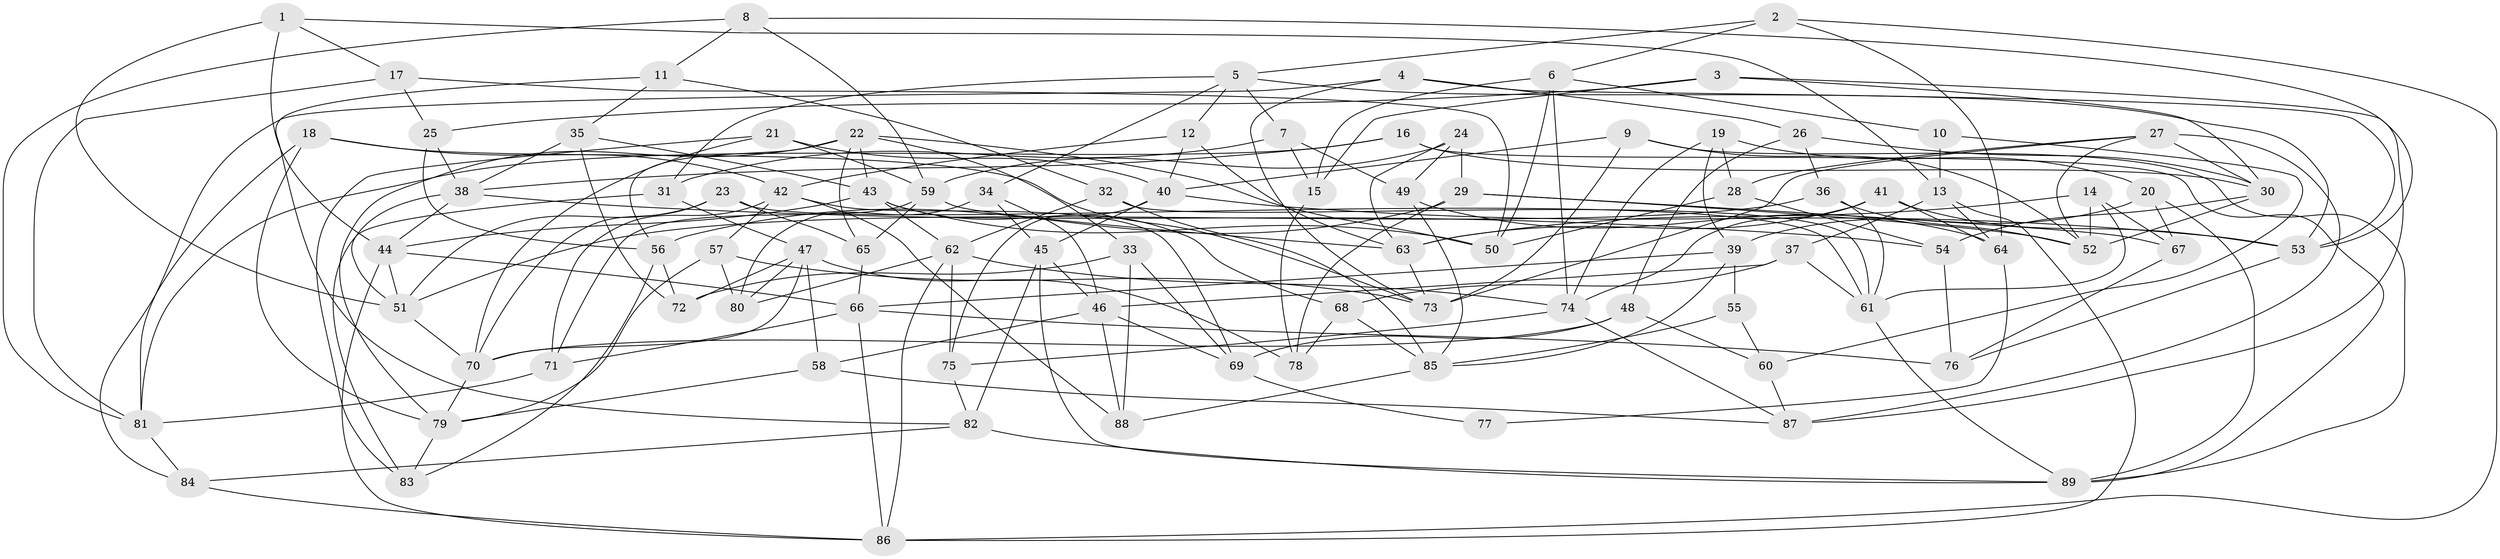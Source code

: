 // original degree distribution, {4: 1.0}
// Generated by graph-tools (version 1.1) at 2025/38/03/04/25 23:38:14]
// undirected, 89 vertices, 208 edges
graph export_dot {
  node [color=gray90,style=filled];
  1;
  2;
  3;
  4;
  5;
  6;
  7;
  8;
  9;
  10;
  11;
  12;
  13;
  14;
  15;
  16;
  17;
  18;
  19;
  20;
  21;
  22;
  23;
  24;
  25;
  26;
  27;
  28;
  29;
  30;
  31;
  32;
  33;
  34;
  35;
  36;
  37;
  38;
  39;
  40;
  41;
  42;
  43;
  44;
  45;
  46;
  47;
  48;
  49;
  50;
  51;
  52;
  53;
  54;
  55;
  56;
  57;
  58;
  59;
  60;
  61;
  62;
  63;
  64;
  65;
  66;
  67;
  68;
  69;
  70;
  71;
  72;
  73;
  74;
  75;
  76;
  77;
  78;
  79;
  80;
  81;
  82;
  83;
  84;
  85;
  86;
  87;
  88;
  89;
  1 -- 13 [weight=1.0];
  1 -- 17 [weight=1.0];
  1 -- 44 [weight=1.0];
  1 -- 51 [weight=1.0];
  2 -- 5 [weight=1.0];
  2 -- 6 [weight=1.0];
  2 -- 64 [weight=1.0];
  2 -- 86 [weight=1.0];
  3 -- 15 [weight=1.0];
  3 -- 25 [weight=1.0];
  3 -- 30 [weight=1.0];
  3 -- 87 [weight=1.0];
  4 -- 26 [weight=1.0];
  4 -- 53 [weight=1.0];
  4 -- 73 [weight=1.0];
  4 -- 81 [weight=1.0];
  5 -- 7 [weight=1.0];
  5 -- 12 [weight=1.0];
  5 -- 31 [weight=1.0];
  5 -- 34 [weight=1.0];
  5 -- 53 [weight=1.0];
  6 -- 10 [weight=1.0];
  6 -- 15 [weight=1.0];
  6 -- 50 [weight=2.0];
  6 -- 74 [weight=1.0];
  7 -- 15 [weight=1.0];
  7 -- 31 [weight=1.0];
  7 -- 49 [weight=1.0];
  8 -- 11 [weight=1.0];
  8 -- 53 [weight=1.0];
  8 -- 59 [weight=1.0];
  8 -- 81 [weight=1.0];
  9 -- 40 [weight=1.0];
  9 -- 52 [weight=1.0];
  9 -- 73 [weight=1.0];
  9 -- 89 [weight=1.0];
  10 -- 13 [weight=2.0];
  10 -- 60 [weight=1.0];
  11 -- 32 [weight=1.0];
  11 -- 35 [weight=1.0];
  11 -- 82 [weight=1.0];
  12 -- 40 [weight=1.0];
  12 -- 42 [weight=1.0];
  12 -- 63 [weight=1.0];
  13 -- 37 [weight=1.0];
  13 -- 64 [weight=1.0];
  13 -- 86 [weight=1.0];
  14 -- 52 [weight=1.0];
  14 -- 61 [weight=1.0];
  14 -- 63 [weight=1.0];
  14 -- 67 [weight=1.0];
  15 -- 78 [weight=1.0];
  16 -- 30 [weight=1.0];
  16 -- 38 [weight=1.0];
  16 -- 81 [weight=1.0];
  16 -- 89 [weight=1.0];
  17 -- 25 [weight=1.0];
  17 -- 50 [weight=1.0];
  17 -- 81 [weight=1.0];
  18 -- 42 [weight=1.0];
  18 -- 73 [weight=1.0];
  18 -- 79 [weight=1.0];
  18 -- 84 [weight=1.0];
  19 -- 20 [weight=1.0];
  19 -- 28 [weight=1.0];
  19 -- 39 [weight=1.0];
  19 -- 74 [weight=1.0];
  20 -- 39 [weight=1.0];
  20 -- 67 [weight=1.0];
  20 -- 89 [weight=1.0];
  21 -- 40 [weight=1.0];
  21 -- 59 [weight=1.0];
  21 -- 70 [weight=1.0];
  21 -- 83 [weight=1.0];
  22 -- 33 [weight=1.0];
  22 -- 43 [weight=1.0];
  22 -- 50 [weight=1.0];
  22 -- 56 [weight=1.0];
  22 -- 65 [weight=1.0];
  22 -- 79 [weight=1.0];
  23 -- 51 [weight=1.0];
  23 -- 61 [weight=1.0];
  23 -- 65 [weight=1.0];
  23 -- 70 [weight=1.0];
  24 -- 29 [weight=1.0];
  24 -- 49 [weight=1.0];
  24 -- 59 [weight=1.0];
  24 -- 63 [weight=1.0];
  25 -- 38 [weight=1.0];
  25 -- 56 [weight=1.0];
  26 -- 30 [weight=1.0];
  26 -- 36 [weight=1.0];
  26 -- 48 [weight=1.0];
  27 -- 28 [weight=1.0];
  27 -- 30 [weight=1.0];
  27 -- 52 [weight=1.0];
  27 -- 73 [weight=1.0];
  27 -- 87 [weight=2.0];
  28 -- 50 [weight=1.0];
  28 -- 54 [weight=1.0];
  29 -- 52 [weight=1.0];
  29 -- 56 [weight=2.0];
  29 -- 67 [weight=1.0];
  29 -- 78 [weight=1.0];
  30 -- 52 [weight=1.0];
  30 -- 54 [weight=1.0];
  31 -- 47 [weight=1.0];
  31 -- 83 [weight=1.0];
  32 -- 61 [weight=1.0];
  32 -- 62 [weight=1.0];
  32 -- 85 [weight=1.0];
  33 -- 69 [weight=1.0];
  33 -- 72 [weight=1.0];
  33 -- 88 [weight=1.0];
  34 -- 45 [weight=1.0];
  34 -- 46 [weight=1.0];
  34 -- 80 [weight=1.0];
  35 -- 38 [weight=1.0];
  35 -- 43 [weight=1.0];
  35 -- 72 [weight=1.0];
  36 -- 51 [weight=1.0];
  36 -- 52 [weight=1.0];
  36 -- 61 [weight=1.0];
  37 -- 46 [weight=1.0];
  37 -- 61 [weight=1.0];
  37 -- 68 [weight=1.0];
  38 -- 44 [weight=1.0];
  38 -- 51 [weight=1.0];
  38 -- 54 [weight=1.0];
  39 -- 55 [weight=2.0];
  39 -- 66 [weight=1.0];
  39 -- 85 [weight=1.0];
  40 -- 45 [weight=1.0];
  40 -- 53 [weight=1.0];
  40 -- 75 [weight=1.0];
  41 -- 53 [weight=1.0];
  41 -- 63 [weight=1.0];
  41 -- 64 [weight=1.0];
  41 -- 74 [weight=1.0];
  42 -- 57 [weight=1.0];
  42 -- 69 [weight=1.0];
  42 -- 71 [weight=1.0];
  42 -- 88 [weight=1.0];
  43 -- 44 [weight=1.0];
  43 -- 50 [weight=1.0];
  43 -- 62 [weight=1.0];
  43 -- 68 [weight=1.0];
  44 -- 51 [weight=1.0];
  44 -- 66 [weight=1.0];
  44 -- 86 [weight=1.0];
  45 -- 46 [weight=1.0];
  45 -- 82 [weight=2.0];
  45 -- 89 [weight=1.0];
  46 -- 58 [weight=1.0];
  46 -- 69 [weight=1.0];
  46 -- 88 [weight=1.0];
  47 -- 58 [weight=1.0];
  47 -- 70 [weight=1.0];
  47 -- 72 [weight=1.0];
  47 -- 78 [weight=1.0];
  47 -- 80 [weight=1.0];
  48 -- 60 [weight=1.0];
  48 -- 69 [weight=1.0];
  48 -- 70 [weight=1.0];
  49 -- 64 [weight=1.0];
  49 -- 85 [weight=1.0];
  51 -- 70 [weight=1.0];
  53 -- 76 [weight=1.0];
  54 -- 76 [weight=1.0];
  55 -- 60 [weight=1.0];
  55 -- 85 [weight=1.0];
  56 -- 72 [weight=1.0];
  56 -- 83 [weight=1.0];
  57 -- 73 [weight=1.0];
  57 -- 79 [weight=1.0];
  57 -- 80 [weight=1.0];
  58 -- 79 [weight=1.0];
  58 -- 87 [weight=1.0];
  59 -- 63 [weight=1.0];
  59 -- 65 [weight=1.0];
  59 -- 71 [weight=1.0];
  60 -- 87 [weight=1.0];
  61 -- 89 [weight=1.0];
  62 -- 74 [weight=1.0];
  62 -- 75 [weight=1.0];
  62 -- 80 [weight=1.0];
  62 -- 86 [weight=1.0];
  63 -- 73 [weight=1.0];
  64 -- 77 [weight=2.0];
  65 -- 66 [weight=1.0];
  66 -- 71 [weight=1.0];
  66 -- 76 [weight=1.0];
  66 -- 86 [weight=1.0];
  67 -- 76 [weight=1.0];
  68 -- 78 [weight=1.0];
  68 -- 85 [weight=1.0];
  69 -- 77 [weight=2.0];
  70 -- 79 [weight=1.0];
  71 -- 81 [weight=1.0];
  74 -- 75 [weight=1.0];
  74 -- 87 [weight=1.0];
  75 -- 82 [weight=1.0];
  79 -- 83 [weight=1.0];
  81 -- 84 [weight=1.0];
  82 -- 84 [weight=1.0];
  82 -- 89 [weight=1.0];
  84 -- 86 [weight=1.0];
  85 -- 88 [weight=1.0];
}
